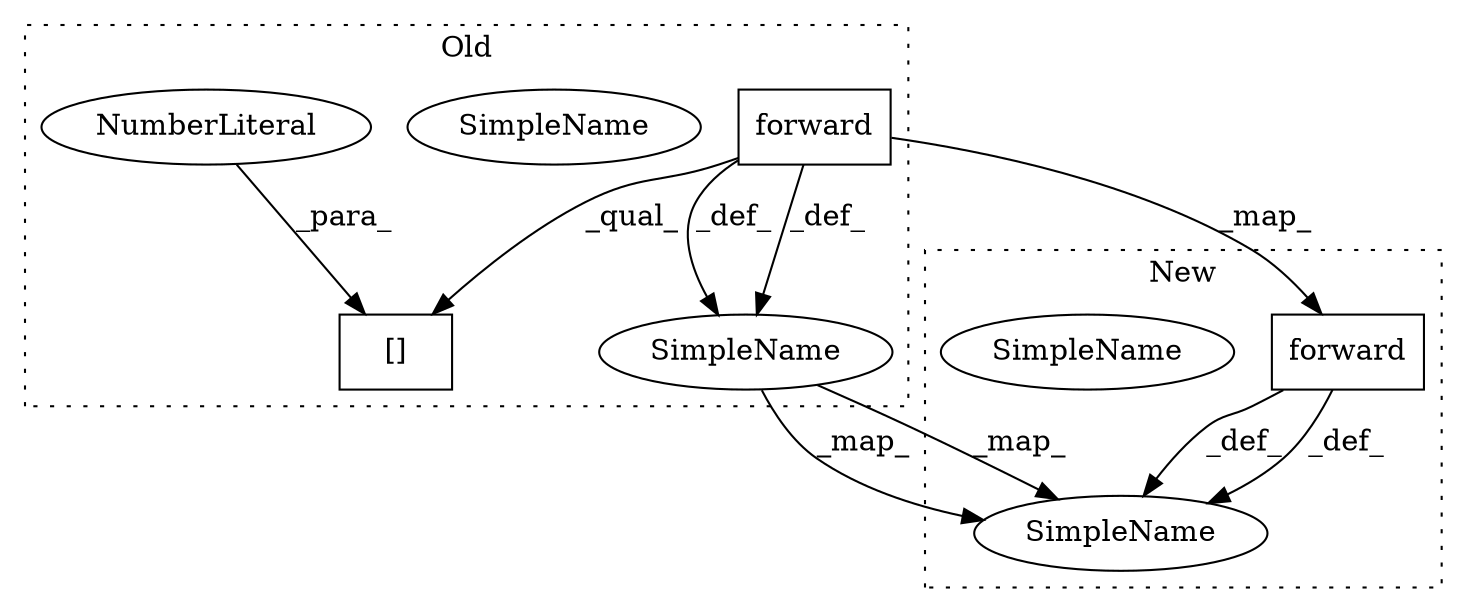 digraph G {
subgraph cluster0 {
1 [label="forward" a="32" s="465,489" l="8,1" shape="box"];
3 [label="SimpleName" a="42" s="496" l="6" shape="ellipse"];
6 [label="SimpleName" a="42" s="496" l="6" shape="ellipse"];
7 [label="[]" a="2" s="579,592" l="12,1" shape="box"];
8 [label="NumberLiteral" a="34" s="591" l="1" shape="ellipse"];
label = "Old";
style="dotted";
}
subgraph cluster1 {
2 [label="forward" a="32" s="465,489" l="8,1" shape="box"];
4 [label="SimpleName" a="42" s="506" l="6" shape="ellipse"];
5 [label="SimpleName" a="42" s="506" l="6" shape="ellipse"];
label = "New";
style="dotted";
}
1 -> 7 [label="_qual_"];
1 -> 6 [label="_def_"];
1 -> 6 [label="_def_"];
1 -> 2 [label="_map_"];
2 -> 5 [label="_def_"];
2 -> 5 [label="_def_"];
6 -> 5 [label="_map_"];
6 -> 5 [label="_map_"];
8 -> 7 [label="_para_"];
}